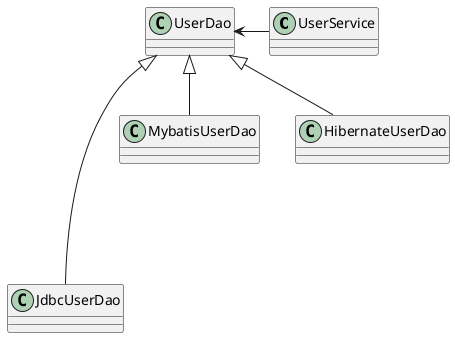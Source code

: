 @startuml spring-dao
UserService--left--->UserDao
JdbcUserDao--up--|>UserDao
MybatisUserDao-up-|>UserDao
HibernateUserDao-up-|>UserDao
@endum